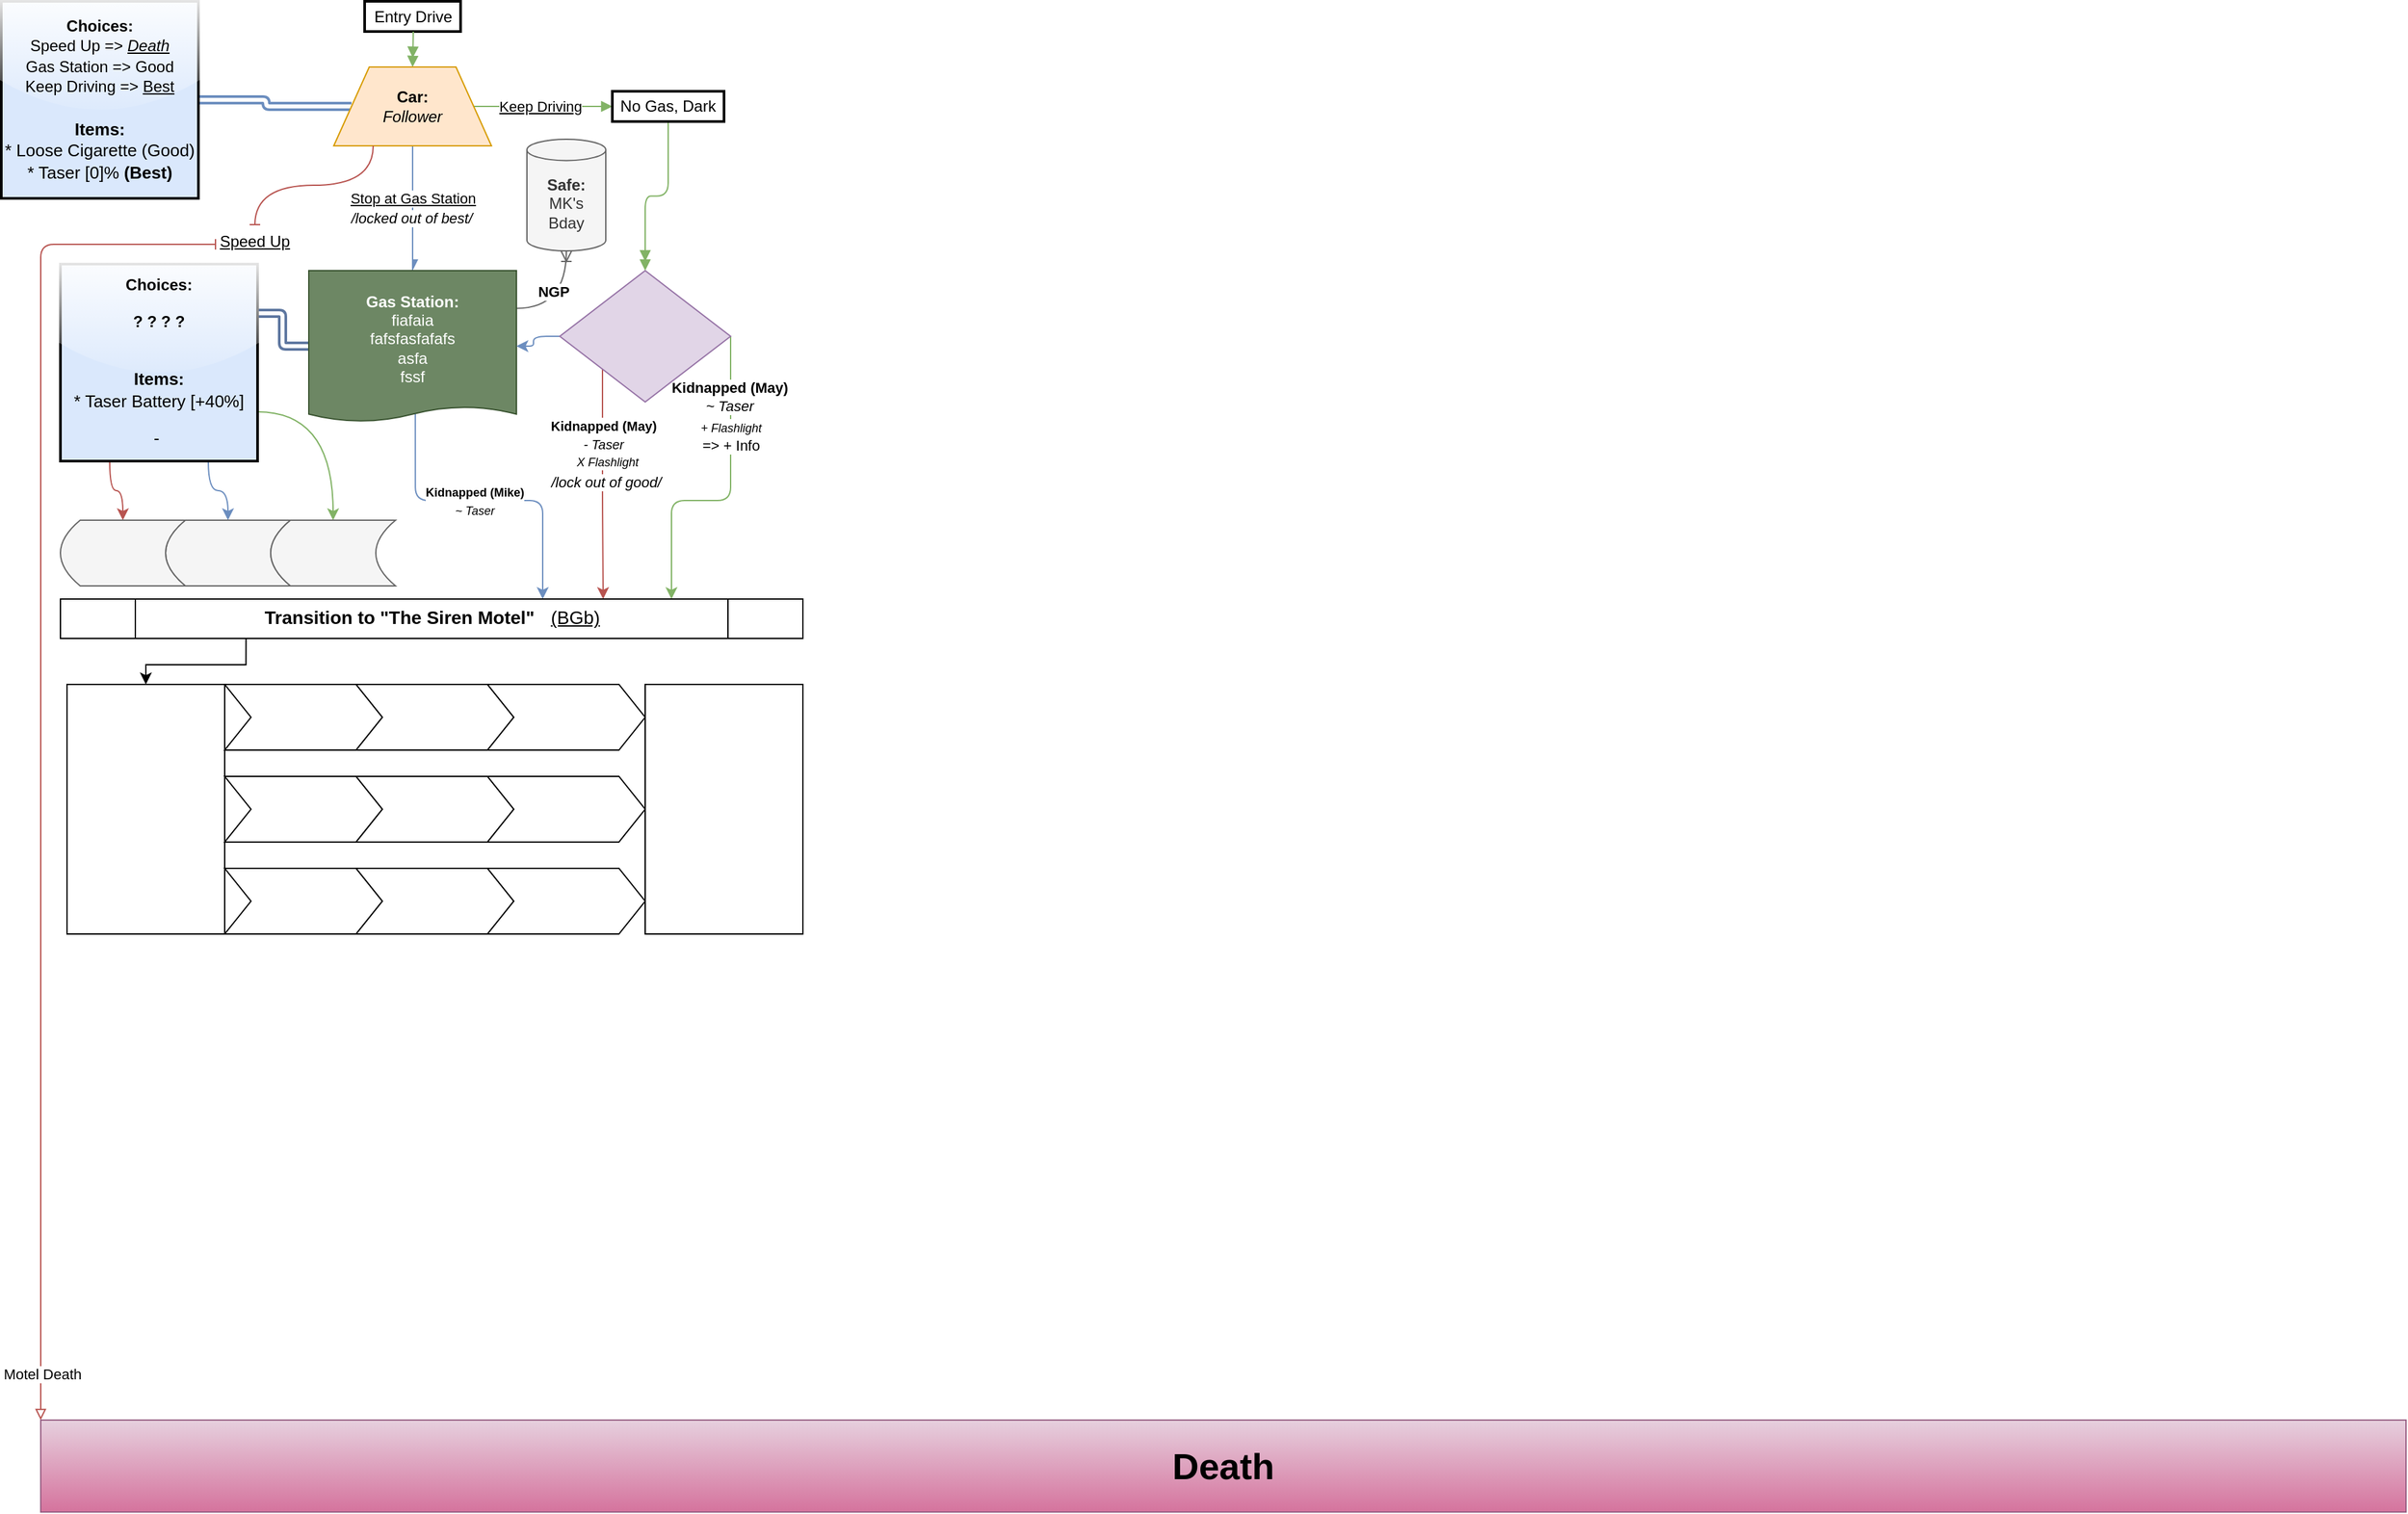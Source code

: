 <mxfile version="21.6.9" type="github">
  <diagram name="Page-1" id="sQd0xjiJjNnlhren32SC">
    <mxGraphModel dx="2657" dy="1609" grid="1" gridSize="5" guides="1" tooltips="1" connect="1" arrows="1" fold="1" page="1" pageScale="1" pageWidth="1920" pageHeight="1200" math="1" shadow="0">
      <root>
        <mxCell id="0" />
        <mxCell id="1" parent="0" />
        <mxCell id="HXRUX7Bo3C5i7UGBddSv-70" value="" style="endArrow=block;html=1;rounded=0;fillColor=#d5e8d4;gradientColor=#97d077;strokeColor=#82b366;endFill=1;targetPerimeterSpacing=0;edgeStyle=orthogonalEdgeStyle;" parent="1" source="HXRUX7Bo3C5i7UGBddSv-27" edge="1" target="cdAnJ8Io3C3Vu_aWuTNc-48">
          <mxGeometry relative="1" as="geometry">
            <mxPoint x="-1625" y="-955" as="sourcePoint" />
            <mxPoint x="-1430" y="-1080" as="targetPoint" />
          </mxGeometry>
        </mxCell>
        <mxCell id="cdAnJ8Io3C3Vu_aWuTNc-43" value="&lt;u&gt;Keep Driving&lt;/u&gt;" style="edgeLabel;html=1;align=center;verticalAlign=middle;resizable=0;points=[];" vertex="1" connectable="0" parent="HXRUX7Bo3C5i7UGBddSv-70">
          <mxGeometry x="-0.361" relative="1" as="geometry">
            <mxPoint x="17" as="offset" />
          </mxGeometry>
        </mxCell>
        <mxCell id="cdAnJ8Io3C3Vu_aWuTNc-37" style="edgeStyle=orthogonalEdgeStyle;rounded=1;orthogonalLoop=1;jettySize=auto;html=1;fillColor=#d5e8d4;strokeColor=#82b366;" edge="1" parent="1" source="cdAnJ8Io3C3Vu_aWuTNc-19" target="cdAnJ8Io3C3Vu_aWuTNc-16">
          <mxGeometry relative="1" as="geometry">
            <mxPoint x="-1330" y="-810" as="targetPoint" />
            <Array as="points">
              <mxPoint x="-1355" y="-810" />
              <mxPoint x="-1400" y="-810" />
            </Array>
          </mxGeometry>
        </mxCell>
        <mxCell id="cdAnJ8Io3C3Vu_aWuTNc-38" value="&lt;i style=&quot;font-size: 9px;&quot;&gt;+ Flashlight&lt;br style=&quot;font-size: 9px;&quot;&gt;&lt;/i&gt;=&amp;gt; + Info" style="edgeLabel;html=1;align=center;verticalAlign=middle;resizable=0;points=[];" vertex="1" connectable="0" parent="cdAnJ8Io3C3Vu_aWuTNc-37">
          <mxGeometry x="-0.727" y="1" relative="1" as="geometry">
            <mxPoint x="-1" y="42" as="offset" />
          </mxGeometry>
        </mxCell>
        <mxCell id="cdAnJ8Io3C3Vu_aWuTNc-59" value="&lt;b&gt;Kidnapped (May)&lt;br&gt;&lt;/b&gt;&lt;i&gt;~ Taser&lt;/i&gt;" style="edgeLabel;html=1;align=center;verticalAlign=middle;resizable=0;points=[];" vertex="1" connectable="0" parent="cdAnJ8Io3C3Vu_aWuTNc-37">
          <mxGeometry x="-0.551" y="-1" relative="1" as="geometry">
            <mxPoint y="-9" as="offset" />
          </mxGeometry>
        </mxCell>
        <mxCell id="cdAnJ8Io3C3Vu_aWuTNc-25" style="edgeStyle=orthogonalEdgeStyle;rounded=1;orthogonalLoop=1;jettySize=auto;html=1;fillColor=#dae8fc;strokeColor=#6c8ebf;exitX=0.513;exitY=0.935;exitDx=0;exitDy=0;exitPerimeter=0;" edge="1" parent="1" source="cdAnJ8Io3C3Vu_aWuTNc-12" target="cdAnJ8Io3C3Vu_aWuTNc-16">
          <mxGeometry relative="1" as="geometry">
            <mxPoint x="-1595" y="-870" as="sourcePoint" />
            <mxPoint x="-1498.0" y="-735" as="targetPoint" />
            <Array as="points">
              <mxPoint x="-1595" y="-810" />
              <mxPoint x="-1498" y="-810" />
            </Array>
          </mxGeometry>
        </mxCell>
        <mxCell id="cdAnJ8Io3C3Vu_aWuTNc-28" value="&lt;font style=&quot;font-size: 9px;&quot;&gt;&lt;b&gt;Kidnapped (Mike)&lt;br style=&quot;font-size: 9px;&quot;&gt;&lt;/b&gt;&lt;i&gt;~ Taser&lt;/i&gt;&lt;/font&gt;" style="edgeLabel;html=1;align=center;verticalAlign=middle;resizable=0;points=[];" vertex="1" connectable="0" parent="cdAnJ8Io3C3Vu_aWuTNc-25">
          <mxGeometry x="-0.687" relative="1" as="geometry">
            <mxPoint x="45" y="30" as="offset" />
          </mxGeometry>
        </mxCell>
        <mxCell id="cdAnJ8Io3C3Vu_aWuTNc-24" style="edgeStyle=orthogonalEdgeStyle;rounded=1;orthogonalLoop=1;jettySize=auto;html=1;fillColor=#f8cecc;strokeColor=#b85450;exitX=0;exitY=1;exitDx=0;exitDy=0;" edge="1" parent="1" source="cdAnJ8Io3C3Vu_aWuTNc-19" target="cdAnJ8Io3C3Vu_aWuTNc-16">
          <mxGeometry relative="1" as="geometry">
            <Array as="points">
              <mxPoint x="-1452" y="-810" />
              <mxPoint x="-1452" y="-810" />
            </Array>
          </mxGeometry>
        </mxCell>
        <mxCell id="cdAnJ8Io3C3Vu_aWuTNc-29" value="&lt;font style=&quot;font-size: 10px;&quot;&gt;&lt;b&gt;Kidnapped (May)&lt;br&gt;&lt;/b&gt;&lt;i&gt;- Taser&lt;/i&gt;&lt;/font&gt;" style="edgeLabel;html=1;align=center;verticalAlign=middle;resizable=0;points=[];" vertex="1" connectable="0" parent="cdAnJ8Io3C3Vu_aWuTNc-24">
          <mxGeometry x="-0.853" relative="1" as="geometry">
            <mxPoint y="37" as="offset" />
          </mxGeometry>
        </mxCell>
        <mxCell id="cdAnJ8Io3C3Vu_aWuTNc-39" value="&lt;i&gt;&lt;font style=&quot;font-size: 9px;&quot;&gt;X Flashlight&lt;/font&gt;&lt;/i&gt;" style="edgeLabel;html=1;align=center;verticalAlign=middle;resizable=0;points=[];" vertex="1" connectable="0" parent="cdAnJ8Io3C3Vu_aWuTNc-24">
          <mxGeometry x="-0.777" y="-1" relative="1" as="geometry">
            <mxPoint x="4" y="50" as="offset" />
          </mxGeometry>
        </mxCell>
        <mxCell id="cdAnJ8Io3C3Vu_aWuTNc-58" value="&lt;i&gt;/lock out of good/&lt;/i&gt;" style="edgeLabel;html=1;align=center;verticalAlign=middle;resizable=0;points=[];" vertex="1" connectable="0" parent="cdAnJ8Io3C3Vu_aWuTNc-24">
          <mxGeometry x="-0.689" relative="1" as="geometry">
            <mxPoint x="2" y="58" as="offset" />
          </mxGeometry>
        </mxCell>
        <mxCell id="2" value="Entry Drive" style="whiteSpace=wrap;strokeWidth=2;" parent="1" vertex="1">
          <mxGeometry x="-1633.5" y="-1190" width="73" height="23" as="geometry" />
        </mxCell>
        <mxCell id="12" value="" style="curved=1;startArrow=none;endArrow=doubleBlock;exitX=0.507;exitY=1.01;entryX=0.5;entryY=0;entryDx=0;entryDy=0;endFill=1;fillColor=#d5e8d4;strokeColor=#82b366;" parent="1" source="2" target="HXRUX7Bo3C5i7UGBddSv-27" edge="1">
          <mxGeometry relative="1" as="geometry">
            <Array as="points" />
            <mxPoint x="-1597" y="-860" as="targetPoint" />
          </mxGeometry>
        </mxCell>
        <mxCell id="HXRUX7Bo3C5i7UGBddSv-31" value="" style="orthogonalLoop=1;jettySize=auto;html=1;entryX=0;entryY=0;entryDx=0;entryDy=0;shadow=0;fillColor=#f8cecc;strokeColor=#b85450;startArrow=baseDash;startFill=0;strokeWidth=1;targetPerimeterSpacing=0;endArrow=block;endFill=0;edgeStyle=orthogonalEdgeStyle;" parent="1" source="HXRUX7Bo3C5i7UGBddSv-36" target="HXRUX7Bo3C5i7UGBddSv-34" edge="1">
          <mxGeometry relative="1" as="geometry">
            <mxPoint x="-1830" y="-140" as="targetPoint" />
            <Array as="points">
              <mxPoint x="-1880" y="-1005" />
            </Array>
          </mxGeometry>
        </mxCell>
        <mxCell id="cdAnJ8Io3C3Vu_aWuTNc-50" value="Motel Death" style="edgeLabel;html=1;align=center;verticalAlign=middle;resizable=0;points=[];" vertex="1" connectable="0" parent="HXRUX7Bo3C5i7UGBddSv-31">
          <mxGeometry x="0.931" y="1" relative="1" as="geometry">
            <mxPoint as="offset" />
          </mxGeometry>
        </mxCell>
        <mxCell id="HXRUX7Bo3C5i7UGBddSv-41" style="rounded=1;orthogonalLoop=1;jettySize=auto;html=1;shape=link;strokeWidth=2;shadow=0;fillColor=#dae8fc;strokeColor=#6c8ebf;edgeStyle=orthogonalEdgeStyle;elbow=vertical;" parent="1" source="HXRUX7Bo3C5i7UGBddSv-27" target="HXRUX7Bo3C5i7UGBddSv-42" edge="1">
          <mxGeometry relative="1" as="geometry">
            <mxPoint x="-1760" y="-1100" as="targetPoint" />
          </mxGeometry>
        </mxCell>
        <mxCell id="cdAnJ8Io3C3Vu_aWuTNc-41" style="edgeStyle=orthogonalEdgeStyle;rounded=1;orthogonalLoop=1;jettySize=auto;html=1;endArrow=async;endFill=1;fillColor=#dae8fc;strokeColor=#6c8ebf;" edge="1" parent="1" source="HXRUX7Bo3C5i7UGBddSv-27" target="cdAnJ8Io3C3Vu_aWuTNc-12">
          <mxGeometry relative="1" as="geometry" />
        </mxCell>
        <mxCell id="cdAnJ8Io3C3Vu_aWuTNc-42" value="&lt;u&gt;Stop at Gas Station&lt;/u&gt;" style="edgeLabel;html=1;align=center;verticalAlign=middle;resizable=0;points=[];" vertex="1" connectable="0" parent="cdAnJ8Io3C3Vu_aWuTNc-41">
          <mxGeometry x="0.089" relative="1" as="geometry">
            <mxPoint y="-12" as="offset" />
          </mxGeometry>
        </mxCell>
        <mxCell id="cdAnJ8Io3C3Vu_aWuTNc-49" value="&lt;i&gt;/locked out of best/&lt;/i&gt;" style="edgeLabel;html=1;align=center;verticalAlign=middle;resizable=0;points=[];" vertex="1" connectable="0" parent="cdAnJ8Io3C3Vu_aWuTNc-41">
          <mxGeometry x="0.325" y="-1" relative="1" as="geometry">
            <mxPoint y="-8" as="offset" />
          </mxGeometry>
        </mxCell>
        <mxCell id="HXRUX7Bo3C5i7UGBddSv-27" value="&lt;b&gt;Car:&lt;br&gt;&lt;/b&gt;&lt;i&gt;Follower&lt;/i&gt;" style="shape=trapezoid;perimeter=trapezoidPerimeter;whiteSpace=wrap;html=1;fixedSize=1;fillColor=#ffe6cc;strokeColor=#d79b00;size=27;" parent="1" vertex="1">
          <mxGeometry x="-1657" y="-1140" width="120" height="60" as="geometry" />
        </mxCell>
        <mxCell id="HXRUX7Bo3C5i7UGBddSv-34" value="&lt;b&gt;&lt;font style=&quot;font-size: 28px;&quot;&gt;Death&lt;/font&gt;&lt;/b&gt;" style="rounded=0;whiteSpace=wrap;html=1;align=center;fillColor=#e6d0de;gradientColor=#d5739d;strokeColor=#996185;" parent="1" vertex="1">
          <mxGeometry x="-1880" y="-110" width="1800" height="70" as="geometry" />
        </mxCell>
        <mxCell id="HXRUX7Bo3C5i7UGBddSv-37" value="" style="edgeStyle=orthogonalEdgeStyle;rounded=0;orthogonalLoop=1;jettySize=auto;html=1;exitX=0.25;exitY=1;exitDx=0;exitDy=0;curved=1;shadow=0;fillColor=#f8cecc;strokeColor=#b85450;endArrow=baseDash;endFill=0;" parent="1" source="HXRUX7Bo3C5i7UGBddSv-27" target="HXRUX7Bo3C5i7UGBddSv-36" edge="1">
          <mxGeometry relative="1" as="geometry">
            <mxPoint x="-1643" y="-1002" as="sourcePoint" />
            <mxPoint x="-1880" y="-110" as="targetPoint" />
            <Array as="points">
              <mxPoint x="-1627" y="-1050" />
              <mxPoint x="-1717" y="-1050" />
            </Array>
          </mxGeometry>
        </mxCell>
        <mxCell id="HXRUX7Bo3C5i7UGBddSv-36" value="&lt;font style=&quot;font-size: 12px;&quot;&gt;&lt;u&gt;Speed Up&lt;/u&gt;&lt;/font&gt;" style="text;html=1;strokeColor=none;fillColor=none;align=center;verticalAlign=middle;whiteSpace=wrap;rounded=0;" parent="1" vertex="1">
          <mxGeometry x="-1747" y="-1020" width="60" height="25" as="geometry" />
        </mxCell>
        <mxCell id="HXRUX7Bo3C5i7UGBddSv-42" value="&lt;p style=&quot;line-height: 130%;&quot;&gt;&lt;b&gt;Choices:&lt;br&gt;&lt;/b&gt;Speed Up =&amp;gt; &lt;i&gt;&lt;u&gt;Death&lt;/u&gt;&lt;/i&gt;&lt;br&gt;Gas Station =&amp;gt; Good&lt;u&gt;&lt;br&gt;&lt;/u&gt;Keep Driving =&amp;gt;&amp;nbsp;&lt;u style=&quot;border-color: var(--border-color);&quot;&gt;Best&lt;/u&gt;&lt;br&gt;&lt;br&gt;&lt;font style=&quot;font-size: 13px;&quot;&gt;&lt;b&gt;Items:&lt;/b&gt;&lt;br&gt;&lt;span style=&quot;background-color: initial;&quot;&gt;* Loose Cigarette (Good)&lt;/span&gt;&lt;br&gt;&lt;span style=&quot;background-color: initial;&quot;&gt;* Taser [0]% &lt;b&gt;(Best)&lt;/b&gt;&lt;/span&gt;&lt;br&gt;&lt;/font&gt;&lt;/p&gt;" style="whiteSpace=wrap;html=1;aspect=fixed;fillColor=#dae8fc;strokeColor=default;strokeWidth=2;gradientColor=none;rounded=0;glass=1;shadow=0;" parent="1" vertex="1">
          <mxGeometry x="-1910" y="-1190" width="150" height="150" as="geometry" />
        </mxCell>
        <mxCell id="cdAnJ8Io3C3Vu_aWuTNc-14" style="edgeStyle=orthogonalEdgeStyle;rounded=1;orthogonalLoop=1;jettySize=auto;html=1;entryX=1;entryY=0.25;entryDx=0;entryDy=0;shape=link;exitX=0;exitY=0.5;exitDx=0;exitDy=0;strokeColor=#5e77a0;strokeWidth=2;" edge="1" parent="1" source="cdAnJ8Io3C3Vu_aWuTNc-12" target="cdAnJ8Io3C3Vu_aWuTNc-15">
          <mxGeometry relative="1" as="geometry">
            <mxPoint x="-1705" y="-935" as="targetPoint" />
          </mxGeometry>
        </mxCell>
        <mxCell id="cdAnJ8Io3C3Vu_aWuTNc-61" style="edgeStyle=orthogonalEdgeStyle;orthogonalLoop=1;jettySize=auto;html=1;exitX=1;exitY=0.25;exitDx=0;exitDy=0;endArrow=ERoneToMany;endFill=0;strokeWidth=1;curved=1;fillColor=#f5f5f5;strokeColor=#666666;" edge="1" parent="1" source="cdAnJ8Io3C3Vu_aWuTNc-12" target="cdAnJ8Io3C3Vu_aWuTNc-62">
          <mxGeometry relative="1" as="geometry">
            <mxPoint x="-1480" y="-1020" as="targetPoint" />
          </mxGeometry>
        </mxCell>
        <mxCell id="cdAnJ8Io3C3Vu_aWuTNc-63" value="&lt;b&gt;NGP&lt;/b&gt;" style="edgeLabel;html=1;align=center;verticalAlign=middle;resizable=0;points=[];" vertex="1" connectable="0" parent="cdAnJ8Io3C3Vu_aWuTNc-61">
          <mxGeometry x="0.264" y="-1" relative="1" as="geometry">
            <mxPoint x="-11" as="offset" />
          </mxGeometry>
        </mxCell>
        <mxCell id="cdAnJ8Io3C3Vu_aWuTNc-12" value="&lt;b&gt;Gas Station:&lt;/b&gt;&lt;br&gt;fiafaia&lt;br&gt;fafsfasfafafs&lt;br&gt;asfa&lt;br&gt;fssf" style="shape=document;whiteSpace=wrap;html=1;boundedLbl=1;size=0.1;fillColor=#6d8764;fontColor=#ffffff;strokeColor=#3A5431;gradientColor=none;" vertex="1" parent="1">
          <mxGeometry x="-1676" y="-985" width="158" height="115" as="geometry" />
        </mxCell>
        <mxCell id="cdAnJ8Io3C3Vu_aWuTNc-52" style="edgeStyle=orthogonalEdgeStyle;rounded=0;orthogonalLoop=1;jettySize=auto;html=1;fillColor=#f8cecc;strokeColor=#b85450;exitX=0.25;exitY=1;exitDx=0;exitDy=0;curved=1;" edge="1" parent="1" source="cdAnJ8Io3C3Vu_aWuTNc-15" target="cdAnJ8Io3C3Vu_aWuTNc-57">
          <mxGeometry relative="1" as="geometry">
            <mxPoint x="-1860" y="-800" as="targetPoint" />
          </mxGeometry>
        </mxCell>
        <mxCell id="cdAnJ8Io3C3Vu_aWuTNc-53" style="edgeStyle=orthogonalEdgeStyle;rounded=0;orthogonalLoop=1;jettySize=auto;html=1;fillColor=#dae8fc;strokeColor=#6c8ebf;exitX=0.75;exitY=1;exitDx=0;exitDy=0;curved=1;" edge="1" parent="1" source="cdAnJ8Io3C3Vu_aWuTNc-15" target="cdAnJ8Io3C3Vu_aWuTNc-55">
          <mxGeometry relative="1" as="geometry">
            <mxPoint x="-1790" y="-800" as="targetPoint" />
          </mxGeometry>
        </mxCell>
        <mxCell id="cdAnJ8Io3C3Vu_aWuTNc-54" style="edgeStyle=orthogonalEdgeStyle;rounded=0;orthogonalLoop=1;jettySize=auto;html=1;fillColor=#d5e8d4;strokeColor=#82b366;exitX=1;exitY=0.75;exitDx=0;exitDy=0;curved=1;" edge="1" parent="1" source="cdAnJ8Io3C3Vu_aWuTNc-15" target="cdAnJ8Io3C3Vu_aWuTNc-56">
          <mxGeometry relative="1" as="geometry">
            <mxPoint x="-1720" y="-800" as="targetPoint" />
          </mxGeometry>
        </mxCell>
        <mxCell id="cdAnJ8Io3C3Vu_aWuTNc-15" value="&lt;p style=&quot;line-height: 130%;&quot;&gt;&lt;b&gt;Choices:&lt;/b&gt;&lt;/p&gt;&lt;p style=&quot;line-height: 130%;&quot;&gt;&lt;b&gt;? ? ? ?&lt;/b&gt;&lt;/p&gt;&lt;p style=&quot;line-height: 130%;&quot;&gt;&lt;br&gt;&lt;font style=&quot;font-size: 13px;&quot;&gt;&lt;b&gt;Items:&lt;/b&gt;&lt;br&gt;* Taser Battery [+40%]&lt;/font&gt;&lt;/p&gt;&lt;p style=&quot;line-height: 130%;&quot;&gt;&lt;font style=&quot;font-size: 13px;&quot;&gt;-&amp;nbsp;&lt;/font&gt;&lt;/p&gt;" style="whiteSpace=wrap;html=1;aspect=fixed;fillColor=#dae8fc;strokeColor=default;strokeWidth=2;gradientColor=none;rounded=0;glass=1;shadow=0;" vertex="1" parent="1">
          <mxGeometry x="-1865" y="-990" width="150" height="150" as="geometry" />
        </mxCell>
        <mxCell id="cdAnJ8Io3C3Vu_aWuTNc-66" style="edgeStyle=orthogonalEdgeStyle;rounded=0;orthogonalLoop=1;jettySize=auto;html=1;exitX=0.25;exitY=1;exitDx=0;exitDy=0;entryX=0.5;entryY=0;entryDx=0;entryDy=0;" edge="1" parent="1" source="cdAnJ8Io3C3Vu_aWuTNc-16" target="cdAnJ8Io3C3Vu_aWuTNc-65">
          <mxGeometry relative="1" as="geometry" />
        </mxCell>
        <mxCell id="cdAnJ8Io3C3Vu_aWuTNc-16" value="&lt;p style=&quot;line-height: 110%;&quot;&gt;&lt;font style=&quot;font-size: 14px;&quot;&gt;&lt;b&gt;Transition to &quot;The Siren Motel&quot;&lt;/b&gt;&lt;span style=&quot;white-space: pre;&quot;&gt;&#x9;&lt;/span&gt;&lt;u&gt;(BGb)&lt;/u&gt;&lt;/font&gt;&lt;/p&gt;" style="shape=process;whiteSpace=wrap;html=1;backgroundOutline=1;" vertex="1" parent="1">
          <mxGeometry x="-1865" y="-735" width="565" height="30" as="geometry" />
        </mxCell>
        <mxCell id="cdAnJ8Io3C3Vu_aWuTNc-23" style="edgeStyle=orthogonalEdgeStyle;orthogonalLoop=1;jettySize=auto;html=1;rounded=1;strokeColor=#6c8ebf;elbow=vertical;fillColor=#dae8fc;" edge="1" parent="1" source="cdAnJ8Io3C3Vu_aWuTNc-19" target="cdAnJ8Io3C3Vu_aWuTNc-12">
          <mxGeometry relative="1" as="geometry" />
        </mxCell>
        <mxCell id="cdAnJ8Io3C3Vu_aWuTNc-19" value="" style="rhombus;whiteSpace=wrap;html=1;fillColor=#e1d5e7;strokeColor=#9673a6;" vertex="1" parent="1">
          <mxGeometry x="-1485" y="-985" width="130" height="100" as="geometry" />
        </mxCell>
        <mxCell id="cdAnJ8Io3C3Vu_aWuTNc-45" value="" style="endArrow=doubleBlock;html=1;rounded=1;fillColor=#d5e8d4;gradientColor=#97d077;strokeColor=#82b366;endFill=1;targetPerimeterSpacing=0;exitX=0.5;exitY=1;exitDx=0;exitDy=0;edgeStyle=orthogonalEdgeStyle;" edge="1" parent="1" source="cdAnJ8Io3C3Vu_aWuTNc-48" target="cdAnJ8Io3C3Vu_aWuTNc-19">
          <mxGeometry relative="1" as="geometry">
            <mxPoint x="-1420" y="-1045" as="sourcePoint" />
            <mxPoint x="-1315" y="-990" as="targetPoint" />
          </mxGeometry>
        </mxCell>
        <mxCell id="cdAnJ8Io3C3Vu_aWuTNc-48" value="No Gas, Dark" style="whiteSpace=wrap;strokeWidth=2;" vertex="1" parent="1">
          <mxGeometry x="-1445" y="-1121.5" width="85" height="23" as="geometry" />
        </mxCell>
        <mxCell id="cdAnJ8Io3C3Vu_aWuTNc-55" value="" style="shape=dataStorage;whiteSpace=wrap;html=1;fixedSize=1;size=15;fillColor=#f5f5f5;fontColor=#333333;strokeColor=#666666;" vertex="1" parent="1">
          <mxGeometry x="-1785" y="-795" width="95" height="50" as="geometry" />
        </mxCell>
        <mxCell id="cdAnJ8Io3C3Vu_aWuTNc-56" value="" style="shape=dataStorage;whiteSpace=wrap;html=1;fixedSize=1;size=15;fillColor=#f5f5f5;fontColor=#333333;strokeColor=#666666;" vertex="1" parent="1">
          <mxGeometry x="-1705" y="-795" width="95" height="50" as="geometry" />
        </mxCell>
        <mxCell id="cdAnJ8Io3C3Vu_aWuTNc-57" value="" style="shape=dataStorage;whiteSpace=wrap;html=1;fixedSize=1;size=15;fillColor=#f5f5f5;fontColor=#333333;strokeColor=#666666;" vertex="1" parent="1">
          <mxGeometry x="-1865" y="-795" width="95" height="50" as="geometry" />
        </mxCell>
        <mxCell id="cdAnJ8Io3C3Vu_aWuTNc-62" value="&lt;b&gt;Safe:&lt;br&gt;&lt;/b&gt;MK&#39;s&lt;br&gt;Bday" style="shape=cylinder3;whiteSpace=wrap;html=1;boundedLbl=1;backgroundOutline=1;size=8.095;fillColor=#f5f5f5;fontColor=#333333;strokeColor=#666666;" vertex="1" parent="1">
          <mxGeometry x="-1510" y="-1085" width="60" height="85" as="geometry" />
        </mxCell>
        <mxCell id="cdAnJ8Io3C3Vu_aWuTNc-65" value="" style="rounded=0;whiteSpace=wrap;html=1;" vertex="1" parent="1">
          <mxGeometry x="-1860" y="-670" width="120" height="190" as="geometry" />
        </mxCell>
        <mxCell id="cdAnJ8Io3C3Vu_aWuTNc-67" value="" style="shape=step;perimeter=stepPerimeter;whiteSpace=wrap;html=1;fixedSize=1;" vertex="1" parent="1">
          <mxGeometry x="-1740" y="-670" width="120" height="50" as="geometry" />
        </mxCell>
        <mxCell id="cdAnJ8Io3C3Vu_aWuTNc-68" value="" style="shape=step;perimeter=stepPerimeter;whiteSpace=wrap;html=1;fixedSize=1;" vertex="1" parent="1">
          <mxGeometry x="-1740" y="-530" width="120" height="50" as="geometry" />
        </mxCell>
        <mxCell id="cdAnJ8Io3C3Vu_aWuTNc-69" value="" style="shape=step;perimeter=stepPerimeter;whiteSpace=wrap;html=1;fixedSize=1;" vertex="1" parent="1">
          <mxGeometry x="-1740" y="-600" width="120" height="50" as="geometry" />
        </mxCell>
        <mxCell id="cdAnJ8Io3C3Vu_aWuTNc-70" value="" style="shape=step;perimeter=stepPerimeter;whiteSpace=wrap;html=1;fixedSize=1;" vertex="1" parent="1">
          <mxGeometry x="-1640" y="-670" width="120" height="50" as="geometry" />
        </mxCell>
        <mxCell id="cdAnJ8Io3C3Vu_aWuTNc-71" value="" style="shape=step;perimeter=stepPerimeter;whiteSpace=wrap;html=1;fixedSize=1;" vertex="1" parent="1">
          <mxGeometry x="-1640" y="-530" width="120" height="50" as="geometry" />
        </mxCell>
        <mxCell id="cdAnJ8Io3C3Vu_aWuTNc-72" value="" style="shape=step;perimeter=stepPerimeter;whiteSpace=wrap;html=1;fixedSize=1;" vertex="1" parent="1">
          <mxGeometry x="-1640" y="-600" width="120" height="50" as="geometry" />
        </mxCell>
        <mxCell id="cdAnJ8Io3C3Vu_aWuTNc-73" value="" style="shape=step;perimeter=stepPerimeter;whiteSpace=wrap;html=1;fixedSize=1;" vertex="1" parent="1">
          <mxGeometry x="-1540" y="-670" width="120" height="50" as="geometry" />
        </mxCell>
        <mxCell id="cdAnJ8Io3C3Vu_aWuTNc-74" value="" style="shape=step;perimeter=stepPerimeter;whiteSpace=wrap;html=1;fixedSize=1;" vertex="1" parent="1">
          <mxGeometry x="-1540" y="-530" width="120" height="50" as="geometry" />
        </mxCell>
        <mxCell id="cdAnJ8Io3C3Vu_aWuTNc-75" value="" style="shape=step;perimeter=stepPerimeter;whiteSpace=wrap;html=1;fixedSize=1;" vertex="1" parent="1">
          <mxGeometry x="-1540" y="-600" width="120" height="50" as="geometry" />
        </mxCell>
        <mxCell id="cdAnJ8Io3C3Vu_aWuTNc-76" value="" style="rounded=0;whiteSpace=wrap;html=1;" vertex="1" parent="1">
          <mxGeometry x="-1420" y="-670" width="120" height="190" as="geometry" />
        </mxCell>
      </root>
    </mxGraphModel>
  </diagram>
</mxfile>
